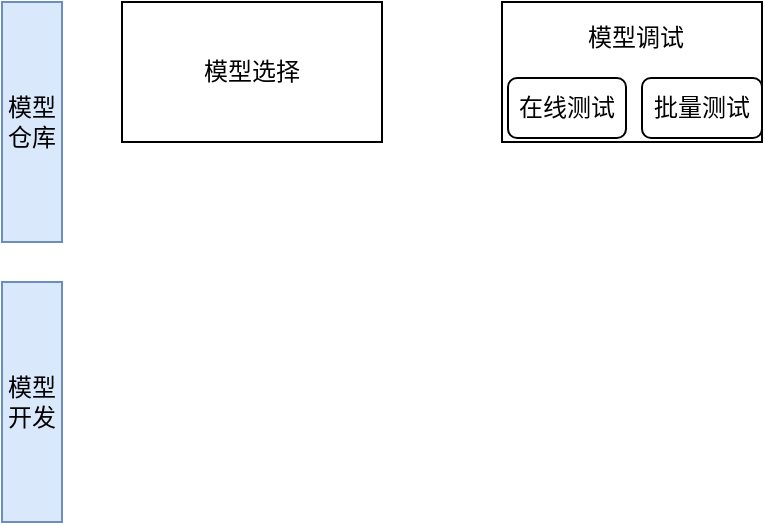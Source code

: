 <mxfile version="22.0.8" type="github" pages="3">
  <diagram name="模型迭代训练" id="vOQCpQKDUPRhvFcQO0uY">
    <mxGraphModel dx="1050" dy="638" grid="1" gridSize="10" guides="1" tooltips="1" connect="1" arrows="1" fold="1" page="1" pageScale="1" pageWidth="827" pageHeight="1169" math="0" shadow="0">
      <root>
        <mxCell id="0" />
        <mxCell id="1" parent="0" />
        <mxCell id="-KXL-7Pj32lb5NfDhm4x-1" value="模型仓库" style="rounded=0;whiteSpace=wrap;html=1;fillColor=#dae8fc;strokeColor=#6c8ebf;" parent="1" vertex="1">
          <mxGeometry x="50" y="90" width="30" height="120" as="geometry" />
        </mxCell>
        <mxCell id="-KXL-7Pj32lb5NfDhm4x-2" value="模型开发" style="rounded=0;whiteSpace=wrap;html=1;fillColor=#dae8fc;strokeColor=#6c8ebf;" parent="1" vertex="1">
          <mxGeometry x="50" y="230" width="30" height="120" as="geometry" />
        </mxCell>
        <mxCell id="-KXL-7Pj32lb5NfDhm4x-3" value="模型选择" style="rounded=0;whiteSpace=wrap;html=1;" parent="1" vertex="1">
          <mxGeometry x="110" y="90" width="130" height="70" as="geometry" />
        </mxCell>
        <mxCell id="-KXL-7Pj32lb5NfDhm4x-4" value="" style="rounded=0;whiteSpace=wrap;html=1;" parent="1" vertex="1">
          <mxGeometry x="300" y="90" width="130" height="70" as="geometry" />
        </mxCell>
        <mxCell id="-KXL-7Pj32lb5NfDhm4x-5" value="在线测试" style="rounded=1;whiteSpace=wrap;html=1;" parent="1" vertex="1">
          <mxGeometry x="303" y="128" width="59" height="30" as="geometry" />
        </mxCell>
        <mxCell id="-KXL-7Pj32lb5NfDhm4x-6" value="模型调试" style="rounded=1;whiteSpace=wrap;html=1;strokeColor=none;" parent="1" vertex="1">
          <mxGeometry x="337" y="93" width="60" height="30" as="geometry" />
        </mxCell>
        <mxCell id="-KXL-7Pj32lb5NfDhm4x-7" value="批量测试" style="rounded=1;whiteSpace=wrap;html=1;" parent="1" vertex="1">
          <mxGeometry x="370" y="128" width="60" height="30" as="geometry" />
        </mxCell>
      </root>
    </mxGraphModel>
  </diagram>
  <diagram id="fbxYqdU-Kx4q0SOrSQS0" name="第 2 页">
    <mxGraphModel dx="1445" dy="375" grid="1" gridSize="10" guides="1" tooltips="1" connect="1" arrows="1" fold="1" page="1" pageScale="1" pageWidth="827" pageHeight="1169" math="0" shadow="0">
      <root>
        <mxCell id="0" />
        <mxCell id="1" parent="0" />
        <mxCell id="o4RuP2N1qxj_iw6pKJt9-1" value="" style="rounded=0;whiteSpace=wrap;html=1;fillColor=#dae8fc;strokeColor=#6c8ebf;" parent="1" vertex="1">
          <mxGeometry x="509" y="106" width="110" height="300" as="geometry" />
        </mxCell>
        <mxCell id="o4RuP2N1qxj_iw6pKJt9-2" value="&lt;b&gt;&lt;font color=&quot;#ff0000&quot;&gt;持续监控流水线&lt;/font&gt;&lt;/b&gt;" style="rounded=0;whiteSpace=wrap;html=1;strokeColor=none;fillColor=none;" parent="1" vertex="1">
          <mxGeometry x="509" y="108" width="110" height="28" as="geometry" />
        </mxCell>
        <mxCell id="o4RuP2N1qxj_iw6pKJt9-3" value="操作监控" style="rounded=0;whiteSpace=wrap;html=1;" parent="1" vertex="1">
          <mxGeometry x="524" y="136" width="85" height="30" as="geometry" />
        </mxCell>
        <mxCell id="o4RuP2N1qxj_iw6pKJt9-4" value="资源监控" style="rounded=0;whiteSpace=wrap;html=1;" parent="1" vertex="1">
          <mxGeometry x="524" y="213" width="85" height="30" as="geometry" />
        </mxCell>
        <mxCell id="o4RuP2N1qxj_iw6pKJt9-5" value="模型监控" style="rounded=0;whiteSpace=wrap;html=1;" parent="1" vertex="1">
          <mxGeometry x="524" y="174" width="85" height="30" as="geometry" />
        </mxCell>
        <mxCell id="o4RuP2N1qxj_iw6pKJt9-6" value="效果监控" style="rounded=0;whiteSpace=wrap;html=1;" parent="1" vertex="1">
          <mxGeometry x="524" y="288" width="85" height="30" as="geometry" />
        </mxCell>
        <mxCell id="o4RuP2N1qxj_iw6pKJt9-7" value="服务监控" style="rounded=0;whiteSpace=wrap;html=1;" parent="1" vertex="1">
          <mxGeometry x="524" y="252" width="85" height="30" as="geometry" />
        </mxCell>
        <mxCell id="o4RuP2N1qxj_iw6pKJt9-8" value="数据监控" style="rounded=0;whiteSpace=wrap;html=1;" parent="1" vertex="1">
          <mxGeometry x="524" y="327" width="85" height="30" as="geometry" />
        </mxCell>
        <mxCell id="o4RuP2N1qxj_iw6pKJt9-9" value="流水线监控" style="rounded=0;whiteSpace=wrap;html=1;" parent="1" vertex="1">
          <mxGeometry x="524" y="364" width="85" height="30" as="geometry" />
        </mxCell>
        <mxCell id="o4RuP2N1qxj_iw6pKJt9-34" value="" style="rounded=0;whiteSpace=wrap;html=1;fillColor=#e1d5e7;strokeColor=#9673a6;" parent="1" vertex="1">
          <mxGeometry x="-119" y="60" width="120" height="60" as="geometry" />
        </mxCell>
        <mxCell id="o4RuP2N1qxj_iw6pKJt9-36" value="Code归档" style="rounded=0;whiteSpace=wrap;html=1;fillColor=none;strokeColor=none;" parent="1" vertex="1">
          <mxGeometry x="-95" y="62" width="67" height="20" as="geometry" />
        </mxCell>
        <mxCell id="o4RuP2N1qxj_iw6pKJt9-37" value="算法/脚本/配置/服务/模型" style="rounded=0;whiteSpace=wrap;html=1;fillColor=#ffff88;strokeColor=#36393d;" parent="1" vertex="1">
          <mxGeometry x="-115" y="82" width="107" height="32" as="geometry" />
        </mxCell>
        <mxCell id="OuwUdNs2WxtugNAK-we9-69" style="edgeStyle=orthogonalEdgeStyle;rounded=0;orthogonalLoop=1;jettySize=auto;html=1;exitX=1;exitY=0.5;exitDx=0;exitDy=0;entryX=0;entryY=0.5;entryDx=0;entryDy=0;" edge="1" parent="1">
          <mxGeometry relative="1" as="geometry">
            <mxPoint x="497" y="91" as="sourcePoint" />
            <mxPoint x="468.72" y="373.275" as="targetPoint" />
            <Array as="points">
              <mxPoint x="507" y="91" />
              <mxPoint x="507" y="373" />
            </Array>
          </mxGeometry>
        </mxCell>
        <mxCell id="o4RuP2N1qxj_iw6pKJt9-38" value="" style="rounded=0;whiteSpace=wrap;html=1;fillColor=#eeeeee;strokeColor=#36393d;" parent="1" vertex="1">
          <mxGeometry x="8" y="60" width="492" height="62" as="geometry" />
        </mxCell>
        <mxCell id="o4RuP2N1qxj_iw6pKJt9-47" style="edgeStyle=orthogonalEdgeStyle;rounded=0;orthogonalLoop=1;jettySize=auto;html=1;exitX=1;exitY=0.5;exitDx=0;exitDy=0;entryX=0;entryY=0.5;entryDx=0;entryDy=0;" parent="1" source="o4RuP2N1qxj_iw6pKJt9-40" target="o4RuP2N1qxj_iw6pKJt9-41" edge="1">
          <mxGeometry relative="1" as="geometry" />
        </mxCell>
        <mxCell id="o4RuP2N1qxj_iw6pKJt9-40" value="代码仓" style="rounded=0;whiteSpace=wrap;html=1;fillColor=#ffff88;strokeColor=#36393d;" parent="1" vertex="1">
          <mxGeometry x="14" y="82" width="60" height="30" as="geometry" />
        </mxCell>
        <mxCell id="o4RuP2N1qxj_iw6pKJt9-48" style="edgeStyle=orthogonalEdgeStyle;rounded=0;orthogonalLoop=1;jettySize=auto;html=1;exitX=1;exitY=0.5;exitDx=0;exitDy=0;entryX=0;entryY=0.5;entryDx=0;entryDy=0;" parent="1" source="o4RuP2N1qxj_iw6pKJt9-41" target="o4RuP2N1qxj_iw6pKJt9-43" edge="1">
          <mxGeometry relative="1" as="geometry" />
        </mxCell>
        <mxCell id="o4RuP2N1qxj_iw6pKJt9-41" value="静态扫描-&amp;gt;编译-&amp;gt;测试-&amp;gt;打包" style="rounded=0;whiteSpace=wrap;html=1;fillColor=#ffff88;strokeColor=#36393d;" parent="1" vertex="1">
          <mxGeometry x="95" y="82" width="160" height="30" as="geometry" />
        </mxCell>
        <mxCell id="o4RuP2N1qxj_iw6pKJt9-80" style="edgeStyle=orthogonalEdgeStyle;rounded=0;orthogonalLoop=1;jettySize=auto;html=1;" parent="1" source="o4RuP2N1qxj_iw6pKJt9-43" target="o4RuP2N1qxj_iw6pKJt9-49" edge="1">
          <mxGeometry relative="1" as="geometry" />
        </mxCell>
        <mxCell id="o4RuP2N1qxj_iw6pKJt9-43" value="发布" style="rounded=0;whiteSpace=wrap;html=1;fillColor=#ffff88;strokeColor=#36393d;" parent="1" vertex="1">
          <mxGeometry x="275" y="82" width="41" height="30" as="geometry" />
        </mxCell>
        <mxCell id="o4RuP2N1qxj_iw6pKJt9-44" value="&lt;b&gt;&lt;font color=&quot;#ff0000&quot;&gt;持续集成水流线&lt;/font&gt;&lt;/b&gt;" style="rounded=1;whiteSpace=wrap;html=1;fillColor=none;strokeColor=none;" parent="1" vertex="1">
          <mxGeometry x="200" y="62" width="120" height="20" as="geometry" />
        </mxCell>
        <mxCell id="o4RuP2N1qxj_iw6pKJt9-46" style="edgeStyle=orthogonalEdgeStyle;rounded=0;orthogonalLoop=1;jettySize=auto;html=1;exitX=1;exitY=0.5;exitDx=0;exitDy=0;entryX=-0.015;entryY=0.527;entryDx=0;entryDy=0;entryPerimeter=0;" parent="1" source="o4RuP2N1qxj_iw6pKJt9-37" target="o4RuP2N1qxj_iw6pKJt9-40" edge="1">
          <mxGeometry relative="1" as="geometry" />
        </mxCell>
        <mxCell id="o4RuP2N1qxj_iw6pKJt9-49" value="代码+数据+&lt;br&gt;模型持续集成" style="shape=parallelogram;perimeter=parallelogramPerimeter;whiteSpace=wrap;html=1;fixedSize=1;fillColor=#cdeb8b;strokeColor=#36393d;" parent="1" vertex="1">
          <mxGeometry x="358" y="77" width="139" height="40" as="geometry" />
        </mxCell>
        <mxCell id="o4RuP2N1qxj_iw6pKJt9-52" value="" style="group" parent="1" vertex="1" connectable="0">
          <mxGeometry x="74" y="269" width="290" height="40" as="geometry" />
        </mxCell>
        <mxCell id="o4RuP2N1qxj_iw6pKJt9-28" value="" style="shape=dataStorage;whiteSpace=wrap;html=1;fixedSize=1;rotation=0;fillColor=#d5e8d4;strokeColor=#82b366;" parent="o4RuP2N1qxj_iw6pKJt9-52" vertex="1">
          <mxGeometry x="50" width="240" height="40" as="geometry" />
        </mxCell>
        <mxCell id="o4RuP2N1qxj_iw6pKJt9-31" value="数据处理" style="rounded=0;whiteSpace=wrap;html=1;" parent="o4RuP2N1qxj_iw6pKJt9-52" vertex="1">
          <mxGeometry x="75" y="14.9" width="54" height="23.1" as="geometry" />
        </mxCell>
        <mxCell id="o4RuP2N1qxj_iw6pKJt9-32" value="模型重训练" style="rounded=0;whiteSpace=wrap;html=1;" parent="o4RuP2N1qxj_iw6pKJt9-52" vertex="1">
          <mxGeometry x="137" y="14.9" width="67.4" height="23.1" as="geometry" />
        </mxCell>
        <mxCell id="o4RuP2N1qxj_iw6pKJt9-33" value="模型评估" style="rounded=0;whiteSpace=wrap;html=1;" parent="o4RuP2N1qxj_iw6pKJt9-52" vertex="1">
          <mxGeometry x="210" y="14.9" width="58.1" height="23.1" as="geometry" />
        </mxCell>
        <mxCell id="OuwUdNs2WxtugNAK-we9-46" value="&lt;b style=&quot;border-color: var(--border-color); color: rgb(255, 0, 0);&quot;&gt;模型持续训练流水线&lt;/b&gt;" style="text;html=1;strokeColor=none;fillColor=none;align=center;verticalAlign=middle;whiteSpace=wrap;rounded=0;" vertex="1" parent="o4RuP2N1qxj_iw6pKJt9-52">
          <mxGeometry x="115" width="112" height="11" as="geometry" />
        </mxCell>
        <mxCell id="o4RuP2N1qxj_iw6pKJt9-55" value="&lt;br&gt;结构化数据/特征库（&lt;b&gt;本地+远端&lt;/b&gt;）" style="strokeWidth=2;html=1;shape=mxgraph.flowchart.database;whiteSpace=wrap;" parent="1" vertex="1">
          <mxGeometry x="300" y="193" width="94" height="50" as="geometry" />
        </mxCell>
        <mxCell id="o4RuP2N1qxj_iw6pKJt9-56" style="edgeStyle=orthogonalEdgeStyle;rounded=0;orthogonalLoop=1;jettySize=auto;html=1;exitX=1;exitY=0.5;exitDx=0;exitDy=0;exitPerimeter=0;" parent="1" source="o4RuP2N1qxj_iw6pKJt9-55" edge="1">
          <mxGeometry relative="1" as="geometry">
            <mxPoint x="413" y="340" as="targetPoint" />
          </mxGeometry>
        </mxCell>
        <mxCell id="o4RuP2N1qxj_iw6pKJt9-57" style="edgeStyle=orthogonalEdgeStyle;rounded=0;orthogonalLoop=1;jettySize=auto;html=1;exitX=0.5;exitY=1;exitDx=0;exitDy=0;exitPerimeter=0;entryX=0.936;entryY=-0.035;entryDx=0;entryDy=0;entryPerimeter=0;" parent="1" source="o4RuP2N1qxj_iw6pKJt9-55" target="o4RuP2N1qxj_iw6pKJt9-28" edge="1">
          <mxGeometry relative="1" as="geometry" />
        </mxCell>
        <mxCell id="o4RuP2N1qxj_iw6pKJt9-58" value="多源数据" style="strokeWidth=2;html=1;shape=mxgraph.flowchart.database;whiteSpace=wrap;" parent="1" vertex="1">
          <mxGeometry x="-100" y="143" width="60" height="35" as="geometry" />
        </mxCell>
        <mxCell id="o4RuP2N1qxj_iw6pKJt9-69" style="edgeStyle=orthogonalEdgeStyle;rounded=0;orthogonalLoop=1;jettySize=auto;html=1;exitX=1;exitY=0.5;exitDx=0;exitDy=0;entryX=0.5;entryY=0;entryDx=0;entryDy=0;entryPerimeter=0;" parent="1" source="o4RuP2N1qxj_iw6pKJt9-64" target="o4RuP2N1qxj_iw6pKJt9-55" edge="1">
          <mxGeometry relative="1" as="geometry">
            <Array as="points">
              <mxPoint x="347" y="161" />
            </Array>
          </mxGeometry>
        </mxCell>
        <mxCell id="OuwUdNs2WxtugNAK-we9-13" value="" style="group" vertex="1" connectable="0" parent="1">
          <mxGeometry x="-20" y="125" width="340" height="57.75" as="geometry" />
        </mxCell>
        <mxCell id="o4RuP2N1qxj_iw6pKJt9-70" value="" style="group" parent="OuwUdNs2WxtugNAK-we9-13" vertex="1" connectable="0">
          <mxGeometry y="20" width="340" height="37.75" as="geometry" />
        </mxCell>
        <mxCell id="o4RuP2N1qxj_iw6pKJt9-71" value="" style="rounded=0;whiteSpace=wrap;html=1;fillColor=#cdeb8b;strokeColor=#36393d;" parent="o4RuP2N1qxj_iw6pKJt9-70" vertex="1">
          <mxGeometry y="-20" width="340" height="57.75" as="geometry" />
        </mxCell>
        <mxCell id="o4RuP2N1qxj_iw6pKJt9-59" value="数据接入" style="shape=parallelogram;html=1;strokeWidth=1;perimeter=parallelogramPerimeter;whiteSpace=wrap;rounded=0;arcSize=12;size=0.23;" parent="o4RuP2N1qxj_iw6pKJt9-70" vertex="1">
          <mxGeometry y="1.5" width="67" height="32" as="geometry" />
        </mxCell>
        <mxCell id="o4RuP2N1qxj_iw6pKJt9-60" value="数据治理" style="shape=parallelogram;html=1;strokeWidth=1;perimeter=parallelogramPerimeter;whiteSpace=wrap;rounded=0;arcSize=12;size=0.23;" parent="o4RuP2N1qxj_iw6pKJt9-70" vertex="1">
          <mxGeometry x="67" y="1.5" width="69" height="32" as="geometry" />
        </mxCell>
        <mxCell id="o4RuP2N1qxj_iw6pKJt9-61" value="高质量&lt;br&gt;管理" style="shape=parallelogram;html=1;strokeWidth=1;perimeter=parallelogramPerimeter;whiteSpace=wrap;rounded=0;arcSize=12;size=0.23;" parent="o4RuP2N1qxj_iw6pKJt9-70" vertex="1">
          <mxGeometry x="136" y="1.5" width="68" height="32" as="geometry" />
        </mxCell>
        <mxCell id="o4RuP2N1qxj_iw6pKJt9-66" style="edgeStyle=orthogonalEdgeStyle;rounded=0;orthogonalLoop=1;jettySize=auto;html=1;exitX=1;exitY=0.5;exitDx=0;exitDy=0;entryX=0;entryY=0.5;entryDx=0;entryDy=0;" parent="o4RuP2N1qxj_iw6pKJt9-70" source="o4RuP2N1qxj_iw6pKJt9-60" target="o4RuP2N1qxj_iw6pKJt9-61" edge="1">
          <mxGeometry relative="1" as="geometry" />
        </mxCell>
        <mxCell id="o4RuP2N1qxj_iw6pKJt9-62" value="数据处理" style="shape=parallelogram;html=1;strokeWidth=1;perimeter=parallelogramPerimeter;whiteSpace=wrap;rounded=0;arcSize=12;size=0.23;" parent="o4RuP2N1qxj_iw6pKJt9-70" vertex="1">
          <mxGeometry x="204" y="1.5" width="62" height="32" as="geometry" />
        </mxCell>
        <mxCell id="o4RuP2N1qxj_iw6pKJt9-64" value="特征工程" style="shape=parallelogram;html=1;strokeWidth=1;perimeter=parallelogramPerimeter;whiteSpace=wrap;rounded=0;arcSize=12;size=0.23;" parent="o4RuP2N1qxj_iw6pKJt9-70" vertex="1">
          <mxGeometry x="270" width="62" height="32" as="geometry" />
        </mxCell>
        <mxCell id="o4RuP2N1qxj_iw6pKJt9-67" style="edgeStyle=orthogonalEdgeStyle;rounded=0;orthogonalLoop=1;jettySize=auto;html=1;exitX=1;exitY=0.5;exitDx=0;exitDy=0;entryX=0;entryY=0.5;entryDx=0;entryDy=0;" parent="o4RuP2N1qxj_iw6pKJt9-70" source="o4RuP2N1qxj_iw6pKJt9-61" target="o4RuP2N1qxj_iw6pKJt9-62" edge="1">
          <mxGeometry relative="1" as="geometry" />
        </mxCell>
        <mxCell id="o4RuP2N1qxj_iw6pKJt9-65" style="edgeStyle=orthogonalEdgeStyle;rounded=0;orthogonalLoop=1;jettySize=auto;html=1;exitX=1;exitY=0.5;exitDx=0;exitDy=0;entryX=0.129;entryY=0.508;entryDx=0;entryDy=0;entryPerimeter=0;" parent="o4RuP2N1qxj_iw6pKJt9-70" source="o4RuP2N1qxj_iw6pKJt9-59" target="o4RuP2N1qxj_iw6pKJt9-60" edge="1">
          <mxGeometry relative="1" as="geometry" />
        </mxCell>
        <mxCell id="o4RuP2N1qxj_iw6pKJt9-68" style="edgeStyle=orthogonalEdgeStyle;rounded=0;orthogonalLoop=1;jettySize=auto;html=1;exitX=1;exitY=0.5;exitDx=0;exitDy=0;entryX=0.085;entryY=0.528;entryDx=0;entryDy=0;entryPerimeter=0;" parent="o4RuP2N1qxj_iw6pKJt9-70" source="o4RuP2N1qxj_iw6pKJt9-62" target="o4RuP2N1qxj_iw6pKJt9-64" edge="1">
          <mxGeometry relative="1" as="geometry" />
        </mxCell>
        <mxCell id="o4RuP2N1qxj_iw6pKJt9-75" value="&lt;font color=&quot;#ff0000&quot;&gt;&lt;b&gt;数据工程流水线&lt;/b&gt;&lt;/font&gt;" style="rounded=1;whiteSpace=wrap;html=1;fillColor=none;strokeColor=none;" parent="OuwUdNs2WxtugNAK-we9-13" vertex="1">
          <mxGeometry x="110" width="120" height="20" as="geometry" />
        </mxCell>
        <mxCell id="o4RuP2N1qxj_iw6pKJt9-79" style="edgeStyle=orthogonalEdgeStyle;rounded=0;orthogonalLoop=1;jettySize=auto;html=1;exitX=1;exitY=0.5;exitDx=0;exitDy=0;exitPerimeter=0;" parent="OuwUdNs2WxtugNAK-we9-13" source="o4RuP2N1qxj_iw6pKJt9-58" edge="1">
          <mxGeometry relative="1" as="geometry">
            <mxPoint x="10" y="35" as="targetPoint" />
          </mxGeometry>
        </mxCell>
        <mxCell id="OuwUdNs2WxtugNAK-we9-17" value="" style="rounded=0;whiteSpace=wrap;html=1;fillColor=#d5e8d4;strokeColor=#82b366;" vertex="1" parent="1">
          <mxGeometry x="-114" y="203" width="394" height="36" as="geometry" />
        </mxCell>
        <mxCell id="OuwUdNs2WxtugNAK-we9-18" value="数据分析" style="shape=parallelogram;html=1;strokeWidth=1;perimeter=parallelogramPerimeter;whiteSpace=wrap;rounded=0;arcSize=12;size=0.23;" vertex="1" parent="1">
          <mxGeometry x="-92" y="205.75" width="67" height="32" as="geometry" />
        </mxCell>
        <mxCell id="OuwUdNs2WxtugNAK-we9-19" value="模型训练" style="shape=parallelogram;html=1;strokeWidth=1;perimeter=parallelogramPerimeter;whiteSpace=wrap;rounded=0;arcSize=12;size=0.23;" vertex="1" parent="1">
          <mxGeometry x="-25" y="205.75" width="69" height="32" as="geometry" />
        </mxCell>
        <mxCell id="OuwUdNs2WxtugNAK-we9-34" style="edgeStyle=orthogonalEdgeStyle;rounded=0;orthogonalLoop=1;jettySize=auto;html=1;exitX=1;exitY=0.5;exitDx=0;exitDy=0;entryX=0;entryY=0.5;entryDx=0;entryDy=0;" edge="1" parent="1" source="OuwUdNs2WxtugNAK-we9-20" target="OuwUdNs2WxtugNAK-we9-22">
          <mxGeometry relative="1" as="geometry" />
        </mxCell>
        <mxCell id="OuwUdNs2WxtugNAK-we9-35" style="edgeStyle=orthogonalEdgeStyle;rounded=0;orthogonalLoop=1;jettySize=auto;html=1;exitX=0.5;exitY=0;exitDx=0;exitDy=0;entryX=0.5;entryY=0;entryDx=0;entryDy=0;dashed=1;" edge="1" parent="1" source="OuwUdNs2WxtugNAK-we9-20" target="OuwUdNs2WxtugNAK-we9-19">
          <mxGeometry relative="1" as="geometry" />
        </mxCell>
        <mxCell id="OuwUdNs2WxtugNAK-we9-41" value="迭代优化" style="edgeLabel;html=1;align=center;verticalAlign=middle;resizable=0;points=[];" vertex="1" connectable="0" parent="OuwUdNs2WxtugNAK-we9-35">
          <mxGeometry x="0.094" relative="1" as="geometry">
            <mxPoint x="4" y="3" as="offset" />
          </mxGeometry>
        </mxCell>
        <mxCell id="OuwUdNs2WxtugNAK-we9-20" value="模型评估" style="shape=parallelogram;html=1;strokeWidth=1;perimeter=parallelogramPerimeter;whiteSpace=wrap;rounded=0;arcSize=12;size=0.23;" vertex="1" parent="1">
          <mxGeometry x="130" y="205.75" width="68" height="32" as="geometry" />
        </mxCell>
        <mxCell id="OuwUdNs2WxtugNAK-we9-30" style="edgeStyle=orthogonalEdgeStyle;rounded=0;orthogonalLoop=1;jettySize=auto;html=1;exitX=0.5;exitY=0;exitDx=0;exitDy=0;entryX=0;entryY=0.25;entryDx=0;entryDy=0;jumpStyle=line;" edge="1" parent="1" source="OuwUdNs2WxtugNAK-we9-22" target="o4RuP2N1qxj_iw6pKJt9-37">
          <mxGeometry relative="1" as="geometry">
            <Array as="points">
              <mxPoint x="244" y="200" />
              <mxPoint x="-130" y="200" />
              <mxPoint x="-130" y="90" />
            </Array>
          </mxGeometry>
        </mxCell>
        <mxCell id="OuwUdNs2WxtugNAK-we9-22" value="模型导出" style="shape=parallelogram;html=1;strokeWidth=1;perimeter=parallelogramPerimeter;whiteSpace=wrap;rounded=0;arcSize=12;size=0.23;" vertex="1" parent="1">
          <mxGeometry x="213" y="205.75" width="62" height="32" as="geometry" />
        </mxCell>
        <mxCell id="OuwUdNs2WxtugNAK-we9-25" style="edgeStyle=orthogonalEdgeStyle;rounded=0;orthogonalLoop=1;jettySize=auto;html=1;exitX=1;exitY=0.5;exitDx=0;exitDy=0;entryX=0.129;entryY=0.508;entryDx=0;entryDy=0;entryPerimeter=0;" edge="1" parent="1" source="OuwUdNs2WxtugNAK-we9-18" target="OuwUdNs2WxtugNAK-we9-19">
          <mxGeometry relative="1" as="geometry" />
        </mxCell>
        <mxCell id="OuwUdNs2WxtugNAK-we9-40" style="edgeStyle=orthogonalEdgeStyle;rounded=0;orthogonalLoop=1;jettySize=auto;html=1;exitX=1;exitY=0.5;exitDx=0;exitDy=0;entryX=0;entryY=0.5;entryDx=0;entryDy=0;" edge="1" parent="1" source="OuwUdNs2WxtugNAK-we9-31" target="OuwUdNs2WxtugNAK-we9-20">
          <mxGeometry relative="1" as="geometry" />
        </mxCell>
        <mxCell id="OuwUdNs2WxtugNAK-we9-31" value="超参微调NAS" style="shape=parallelogram;html=1;strokeWidth=1;perimeter=parallelogramPerimeter;whiteSpace=wrap;rounded=0;arcSize=12;size=0.23;" vertex="1" parent="1">
          <mxGeometry x="49" y="204.75" width="68" height="34.25" as="geometry" />
        </mxCell>
        <mxCell id="OuwUdNs2WxtugNAK-we9-37" style="edgeStyle=orthogonalEdgeStyle;rounded=0;orthogonalLoop=1;jettySize=auto;html=1;exitX=1;exitY=0.5;exitDx=0;exitDy=0;entryX=0.136;entryY=0.496;entryDx=0;entryDy=0;entryPerimeter=0;" edge="1" parent="1" source="OuwUdNs2WxtugNAK-we9-19" target="OuwUdNs2WxtugNAK-we9-31">
          <mxGeometry relative="1" as="geometry" />
        </mxCell>
        <mxCell id="OuwUdNs2WxtugNAK-we9-47" value="&lt;b style=&quot;border-color: var(--border-color); color: rgb(255, 0, 0);&quot;&gt;模型实验训练流水线&lt;/b&gt;" style="text;html=1;strokeColor=none;fillColor=none;align=center;verticalAlign=middle;whiteSpace=wrap;rounded=0;" vertex="1" parent="1">
          <mxGeometry x="27" y="237.75" width="112" height="11" as="geometry" />
        </mxCell>
        <mxCell id="OuwUdNs2WxtugNAK-we9-63" value="" style="group" vertex="1" connectable="0" parent="1">
          <mxGeometry x="407" y="122" width="90" height="68" as="geometry" />
        </mxCell>
        <mxCell id="OuwUdNs2WxtugNAK-we9-48" value="" style="rounded=0;whiteSpace=wrap;html=1;fillColor=#cce5ff;strokeColor=#36393d;container=0;" vertex="1" parent="OuwUdNs2WxtugNAK-we9-63">
          <mxGeometry y="10" width="90" height="58" as="geometry" />
        </mxCell>
        <mxCell id="OuwUdNs2WxtugNAK-we9-49" value="算法" style="rounded=0;whiteSpace=wrap;html=1;container=0;" vertex="1" parent="OuwUdNs2WxtugNAK-we9-63">
          <mxGeometry x="4.003" y="22.431" width="41.667" height="17.236" as="geometry" />
        </mxCell>
        <mxCell id="OuwUdNs2WxtugNAK-we9-54" value="&lt;font color=&quot;#ff0000&quot;&gt;&lt;b&gt;仓库&lt;/b&gt;&lt;/font&gt;" style="text;html=1;strokeColor=none;fillColor=none;align=center;verticalAlign=middle;whiteSpace=wrap;rounded=0;container=0;" vertex="1" parent="OuwUdNs2WxtugNAK-we9-63">
          <mxGeometry x="23.667" y="8.944" width="41.667" height="17" as="geometry" />
        </mxCell>
        <mxCell id="OuwUdNs2WxtugNAK-we9-55" value="脚本" style="rounded=0;whiteSpace=wrap;html=1;container=0;" vertex="1" parent="OuwUdNs2WxtugNAK-we9-63">
          <mxGeometry x="4.003" y="44.266" width="41.667" height="17.236" as="geometry" />
        </mxCell>
        <mxCell id="OuwUdNs2WxtugNAK-we9-56" value="模型" style="rounded=0;whiteSpace=wrap;html=1;container=0;" vertex="1" parent="OuwUdNs2WxtugNAK-we9-63">
          <mxGeometry x="50" y="44.266" width="35" height="17.236" as="geometry" />
        </mxCell>
        <mxCell id="OuwUdNs2WxtugNAK-we9-62" value="服务" style="rounded=0;whiteSpace=wrap;html=1;container=0;" vertex="1" parent="OuwUdNs2WxtugNAK-we9-63">
          <mxGeometry x="50" y="22.431" width="35" height="17.236" as="geometry" />
        </mxCell>
        <mxCell id="OuwUdNs2WxtugNAK-we9-67" value="" style="group" vertex="1" connectable="0" parent="1">
          <mxGeometry x="-121.71" y="340.55" width="593.43" height="65.45" as="geometry" />
        </mxCell>
        <mxCell id="o4RuP2N1qxj_iw6pKJt9-17" value="" style="shape=dataStorage;whiteSpace=wrap;html=1;fixedSize=1;rotation=-180;fillColor=#ffe6cc;strokeColor=#d79b00;" parent="OuwUdNs2WxtugNAK-we9-67" vertex="1">
          <mxGeometry x="-5.684e-14" width="593.43" height="65.45" as="geometry" />
        </mxCell>
        <mxCell id="o4RuP2N1qxj_iw6pKJt9-25" value="模型仓库" style="rounded=0;whiteSpace=wrap;html=1;" parent="OuwUdNs2WxtugNAK-we9-67" vertex="1">
          <mxGeometry x="155.71" y="23.51" width="76" height="23.25" as="geometry" />
        </mxCell>
        <mxCell id="o4RuP2N1qxj_iw6pKJt9-12" value="模型部署" style="rounded=0;whiteSpace=wrap;html=1;" parent="OuwUdNs2WxtugNAK-we9-67" vertex="1">
          <mxGeometry x="271.546" y="26.31" width="92.571" height="25.655" as="geometry" />
        </mxCell>
        <mxCell id="o4RuP2N1qxj_iw6pKJt9-13" value="请求管理" style="rounded=0;whiteSpace=wrap;html=1;" parent="OuwUdNs2WxtugNAK-we9-67" vertex="1">
          <mxGeometry x="374.403" y="26.31" width="92.571" height="25.655" as="geometry" />
        </mxCell>
        <mxCell id="o4RuP2N1qxj_iw6pKJt9-14" value="评估报告" style="rounded=0;whiteSpace=wrap;html=1;" parent="OuwUdNs2WxtugNAK-we9-67" vertex="1">
          <mxGeometry x="474.174" y="7.143" width="92.571" height="25.655" as="geometry" />
        </mxCell>
        <mxCell id="o4RuP2N1qxj_iw6pKJt9-15" value="指标评测" style="rounded=0;whiteSpace=wrap;html=1;" parent="OuwUdNs2WxtugNAK-we9-67" vertex="1">
          <mxGeometry x="474.174" y="36.344" width="92.571" height="25.655" as="geometry" />
        </mxCell>
        <mxCell id="OuwUdNs2WxtugNAK-we9-65" value="" style="rounded=0;whiteSpace=wrap;html=1;fillColor=none;strokeColor=#000099;" vertex="1" parent="OuwUdNs2WxtugNAK-we9-67">
          <mxGeometry x="262.71" y="3" width="310" height="60" as="geometry" />
        </mxCell>
        <mxCell id="OuwUdNs2WxtugNAK-we9-42" value="数据仓库" style="rounded=0;whiteSpace=wrap;html=1;" vertex="1" parent="OuwUdNs2WxtugNAK-we9-67">
          <mxGeometry x="33.21" y="23.51" width="76" height="23.25" as="geometry" />
        </mxCell>
        <mxCell id="OuwUdNs2WxtugNAK-we9-66" style="edgeStyle=orthogonalEdgeStyle;rounded=0;orthogonalLoop=1;jettySize=auto;html=1;exitX=1;exitY=0.5;exitDx=0;exitDy=0;entryX=-0.013;entryY=0.544;entryDx=0;entryDy=0;entryPerimeter=0;" edge="1" parent="OuwUdNs2WxtugNAK-we9-67" source="o4RuP2N1qxj_iw6pKJt9-25" target="OuwUdNs2WxtugNAK-we9-65">
          <mxGeometry relative="1" as="geometry" />
        </mxCell>
        <mxCell id="OuwUdNs2WxtugNAK-we9-68" style="edgeStyle=orthogonalEdgeStyle;rounded=0;orthogonalLoop=1;jettySize=auto;html=1;exitX=0.5;exitY=1;exitDx=0;exitDy=0;dashed=1;" edge="1" parent="1" source="OuwUdNs2WxtugNAK-we9-48">
          <mxGeometry relative="1" as="geometry">
            <mxPoint x="450" y="340" as="targetPoint" />
            <Array as="points">
              <mxPoint x="450" y="201" />
            </Array>
          </mxGeometry>
        </mxCell>
        <mxCell id="OuwUdNs2WxtugNAK-we9-70" style="edgeStyle=orthogonalEdgeStyle;rounded=0;orthogonalLoop=1;jettySize=auto;html=1;exitX=0.75;exitY=1;exitDx=0;exitDy=0;entryX=1.072;entryY=0.233;entryDx=0;entryDy=0;dashed=1;entryPerimeter=0;" edge="1" parent="1" source="OuwUdNs2WxtugNAK-we9-48" target="o4RuP2N1qxj_iw6pKJt9-33">
          <mxGeometry relative="1" as="geometry">
            <Array as="points">
              <mxPoint x="472" y="290" />
              <mxPoint x="346" y="290" />
            </Array>
          </mxGeometry>
        </mxCell>
        <mxCell id="OuwUdNs2WxtugNAK-we9-71" style="edgeStyle=orthogonalEdgeStyle;rounded=0;orthogonalLoop=1;jettySize=auto;html=1;exitX=0;exitY=0.5;exitDx=0;exitDy=0;exitPerimeter=0;entryX=1;entryY=0.413;entryDx=0;entryDy=0;entryPerimeter=0;" edge="1" parent="1" source="o4RuP2N1qxj_iw6pKJt9-55" target="OuwUdNs2WxtugNAK-we9-17">
          <mxGeometry relative="1" as="geometry" />
        </mxCell>
        <mxCell id="OuwUdNs2WxtugNAK-we9-72" style="edgeStyle=orthogonalEdgeStyle;rounded=0;orthogonalLoop=1;jettySize=auto;html=1;exitX=0;exitY=0.5;exitDx=0;exitDy=0;entryX=1.013;entryY=0.28;entryDx=0;entryDy=0;entryPerimeter=0;dashed=1;" edge="1" parent="1" source="OuwUdNs2WxtugNAK-we9-48" target="o4RuP2N1qxj_iw6pKJt9-71">
          <mxGeometry relative="1" as="geometry" />
        </mxCell>
      </root>
    </mxGraphModel>
  </diagram>
  <diagram id="he8gd7YNfcpNKXEMYbQ3" name="第 3 页">
    <mxGraphModel dx="512" dy="311" grid="1" gridSize="10" guides="1" tooltips="1" connect="1" arrows="1" fold="1" page="1" pageScale="1" pageWidth="827" pageHeight="1169" math="0" shadow="0">
      <root>
        <mxCell id="0" />
        <mxCell id="1" parent="0" />
        <mxCell id="qrrMDQI1sPB3wEzFxJ9--10" value="" style="group" vertex="1" connectable="0" parent="1">
          <mxGeometry x="190" y="430" width="190" height="190" as="geometry" />
        </mxCell>
        <mxCell id="qrrMDQI1sPB3wEzFxJ9--4" value="" style="sketch=0;html=1;aspect=fixed;strokeColor=none;shadow=0;fillColor=#3B8DF1;verticalAlign=top;labelPosition=center;verticalLabelPosition=bottom;shape=mxgraph.gcp2.arrows_system" vertex="1" parent="qrrMDQI1sPB3wEzFxJ9--10">
          <mxGeometry width="190" height="180.501" as="geometry" />
        </mxCell>
        <mxCell id="qrrMDQI1sPB3wEzFxJ9--5" value="&lt;b&gt;参数&lt;/b&gt;" style="text;html=1;strokeColor=none;fillColor=none;align=center;verticalAlign=middle;whiteSpace=wrap;rounded=0;" vertex="1" parent="qrrMDQI1sPB3wEzFxJ9--10">
          <mxGeometry x="72.2" y="20" width="34.79" height="15.83" as="geometry" />
        </mxCell>
        <mxCell id="qrrMDQI1sPB3wEzFxJ9--6" value="&lt;b&gt;数据&lt;/b&gt;" style="text;html=1;strokeColor=none;fillColor=none;align=center;verticalAlign=middle;whiteSpace=wrap;rounded=0;" vertex="1" parent="qrrMDQI1sPB3wEzFxJ9--10">
          <mxGeometry x="146" y="83.13" width="37.33" height="15.83" as="geometry" />
        </mxCell>
        <mxCell id="qrrMDQI1sPB3wEzFxJ9--7" value="&lt;b&gt;算法&lt;/b&gt;" style="text;html=1;strokeColor=none;fillColor=none;align=center;verticalAlign=middle;whiteSpace=wrap;rounded=0;" vertex="1" parent="qrrMDQI1sPB3wEzFxJ9--10">
          <mxGeometry x="79.89" y="147" width="29.75" height="15.83" as="geometry" />
        </mxCell>
        <mxCell id="qrrMDQI1sPB3wEzFxJ9--8" value="&lt;b&gt;模型&lt;/b&gt;" style="text;html=1;strokeColor=none;fillColor=none;align=center;verticalAlign=middle;whiteSpace=wrap;rounded=0;" vertex="1" parent="qrrMDQI1sPB3wEzFxJ9--10">
          <mxGeometry x="7" y="82.34" width="34.96" height="15.83" as="geometry" />
        </mxCell>
        <mxCell id="qrrMDQI1sPB3wEzFxJ9--9" value="&lt;b&gt;算法模型迭代优化&lt;/b&gt;" style="text;html=1;strokeColor=none;fillColor=none;align=center;verticalAlign=middle;whiteSpace=wrap;rounded=0;" vertex="1" parent="qrrMDQI1sPB3wEzFxJ9--10">
          <mxGeometry x="72.2" y="83.125" width="45.125" height="23.75" as="geometry" />
        </mxCell>
      </root>
    </mxGraphModel>
  </diagram>
</mxfile>
